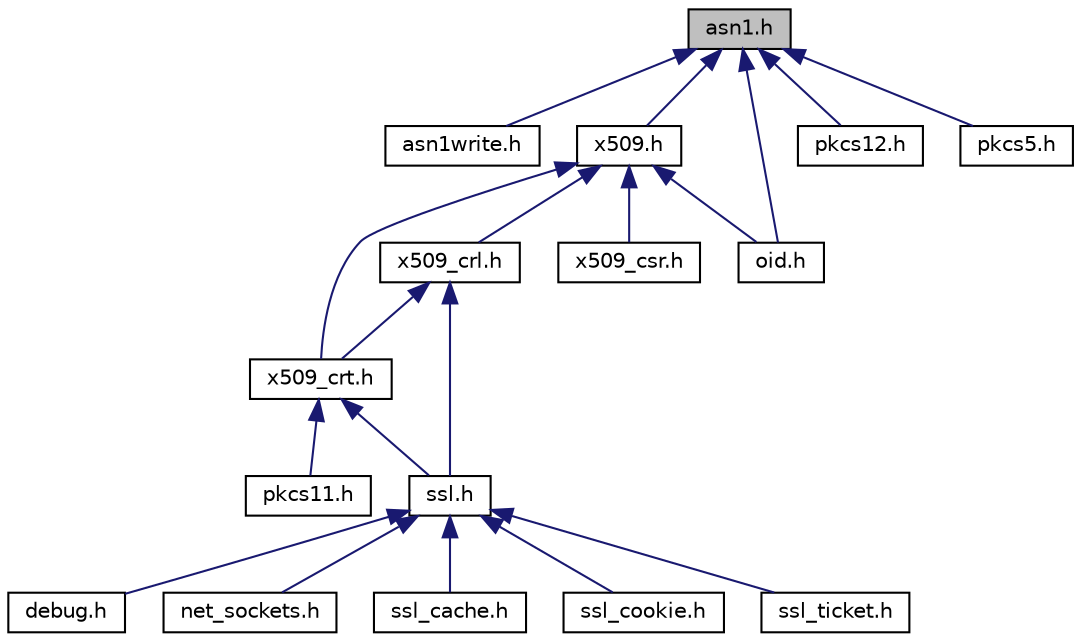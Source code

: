 digraph "asn1.h"
{
  bgcolor="transparent";
  edge [fontname="Helvetica",fontsize="10",labelfontname="Helvetica",labelfontsize="10"];
  node [fontname="Helvetica",fontsize="10",shape=record];
  Node8 [label="asn1.h",height=0.2,width=0.4,color="black", fillcolor="grey75", style="filled", fontcolor="black"];
  Node8 -> Node9 [dir="back",color="midnightblue",fontsize="10",style="solid",fontname="Helvetica"];
  Node9 [label="asn1write.h",height=0.2,width=0.4,color="black",URL="$asn1write_8h.html",tooltip="ASN.1 buffer writing functionality. "];
  Node8 -> Node10 [dir="back",color="midnightblue",fontsize="10",style="solid",fontname="Helvetica"];
  Node10 [label="x509.h",height=0.2,width=0.4,color="black",URL="$x509_8h.html",tooltip="X.509 generic defines and structures. "];
  Node10 -> Node11 [dir="back",color="midnightblue",fontsize="10",style="solid",fontname="Helvetica"];
  Node11 [label="x509_crt.h",height=0.2,width=0.4,color="black",URL="$x509__crt_8h.html",tooltip="X.509 certificate parsing and writing. "];
  Node11 -> Node12 [dir="back",color="midnightblue",fontsize="10",style="solid",fontname="Helvetica"];
  Node12 [label="ssl.h",height=0.2,width=0.4,color="black",URL="$ssl_8h.html",tooltip="SSL/TLS functions. "];
  Node12 -> Node13 [dir="back",color="midnightblue",fontsize="10",style="solid",fontname="Helvetica"];
  Node13 [label="debug.h",height=0.2,width=0.4,color="black",URL="$debug_8h.html",tooltip="Functions for controlling and providing debug output from the library. "];
  Node12 -> Node14 [dir="back",color="midnightblue",fontsize="10",style="solid",fontname="Helvetica"];
  Node14 [label="net_sockets.h",height=0.2,width=0.4,color="black",URL="$net__sockets_8h.html",tooltip="Network sockets abstraction layer to integrate Mbed TLS into a BSD-style sockets API. "];
  Node12 -> Node15 [dir="back",color="midnightblue",fontsize="10",style="solid",fontname="Helvetica"];
  Node15 [label="ssl_cache.h",height=0.2,width=0.4,color="black",URL="$ssl__cache_8h.html",tooltip="SSL session cache implementation. "];
  Node12 -> Node16 [dir="back",color="midnightblue",fontsize="10",style="solid",fontname="Helvetica"];
  Node16 [label="ssl_cookie.h",height=0.2,width=0.4,color="black",URL="$ssl__cookie_8h.html",tooltip="DTLS cookie callbacks implementation. "];
  Node12 -> Node17 [dir="back",color="midnightblue",fontsize="10",style="solid",fontname="Helvetica"];
  Node17 [label="ssl_ticket.h",height=0.2,width=0.4,color="black",URL="$ssl__ticket_8h.html",tooltip="TLS server ticket callbacks implementation. "];
  Node11 -> Node18 [dir="back",color="midnightblue",fontsize="10",style="solid",fontname="Helvetica"];
  Node18 [label="pkcs11.h",height=0.2,width=0.4,color="black",URL="$pkcs11_8h.html",tooltip="Wrapper for PKCS#11 library libpkcs11-helper. "];
  Node10 -> Node19 [dir="back",color="midnightblue",fontsize="10",style="solid",fontname="Helvetica"];
  Node19 [label="x509_crl.h",height=0.2,width=0.4,color="black",URL="$x509__crl_8h.html",tooltip="X.509 certificate revocation list parsing. "];
  Node19 -> Node11 [dir="back",color="midnightblue",fontsize="10",style="solid",fontname="Helvetica"];
  Node19 -> Node12 [dir="back",color="midnightblue",fontsize="10",style="solid",fontname="Helvetica"];
  Node10 -> Node20 [dir="back",color="midnightblue",fontsize="10",style="solid",fontname="Helvetica"];
  Node20 [label="oid.h",height=0.2,width=0.4,color="black",URL="$oid_8h.html",tooltip="Object Identifier (OID) database. "];
  Node10 -> Node21 [dir="back",color="midnightblue",fontsize="10",style="solid",fontname="Helvetica"];
  Node21 [label="x509_csr.h",height=0.2,width=0.4,color="black",URL="$x509__csr_8h.html",tooltip="X.509 certificate signing request parsing and writing. "];
  Node8 -> Node20 [dir="back",color="midnightblue",fontsize="10",style="solid",fontname="Helvetica"];
  Node8 -> Node22 [dir="back",color="midnightblue",fontsize="10",style="solid",fontname="Helvetica"];
  Node22 [label="pkcs12.h",height=0.2,width=0.4,color="black",URL="$pkcs12_8h.html",tooltip="PKCS#12 Personal Information Exchange Syntax. "];
  Node8 -> Node23 [dir="back",color="midnightblue",fontsize="10",style="solid",fontname="Helvetica"];
  Node23 [label="pkcs5.h",height=0.2,width=0.4,color="black",URL="$pkcs5_8h.html",tooltip="PKCS#5 functions. "];
}
